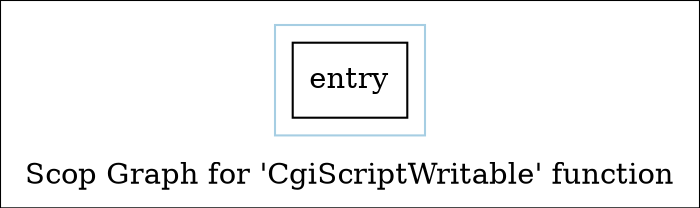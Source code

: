 digraph "Scop Graph for 'CgiScriptWritable' function" {
	label="Scop Graph for 'CgiScriptWritable' function";

	Node0x1a58e30 [shape=record,label="{entry}"];
	colorscheme = "paired12"
        subgraph cluster_0x1ab5360 {
          label = "";
          style = solid;
          color = 1
          Node0x1a58e30;
        }
}
